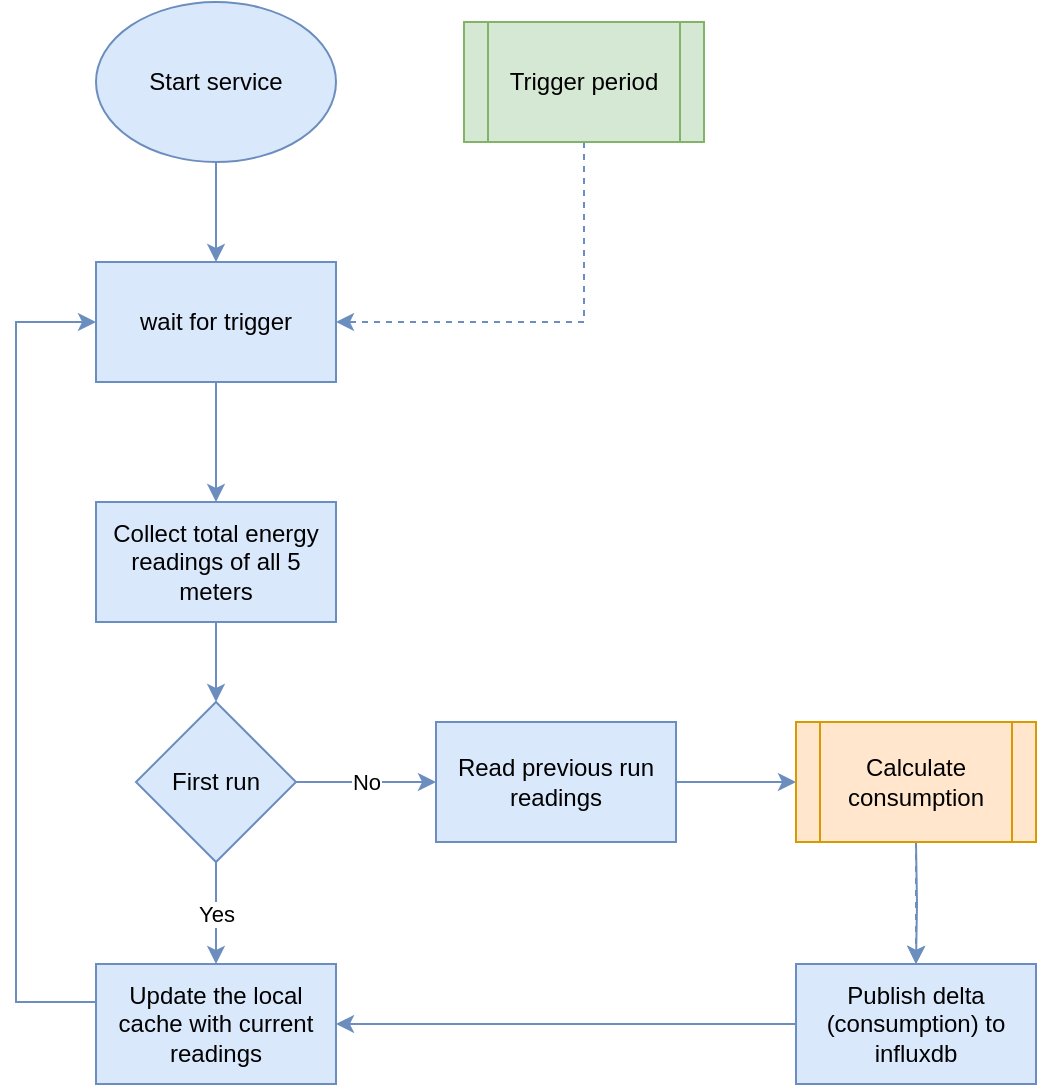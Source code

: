 <mxfile version="14.5.3" type="github"><diagram id="zVyB01YKCpfNJ9keWLHa" name="Page-1"><mxGraphModel dx="946" dy="587" grid="1" gridSize="10" guides="1" tooltips="1" connect="1" arrows="1" fold="1" page="1" pageScale="1" pageWidth="1654" pageHeight="1169" math="0" shadow="0"><root><mxCell id="0"/><mxCell id="1" parent="0"/><mxCell id="hSHyRgKjsHBer7e3YNkG-25" style="edgeStyle=orthogonalEdgeStyle;rounded=0;orthogonalLoop=1;jettySize=auto;html=1;entryX=0.5;entryY=0;entryDx=0;entryDy=0;fillColor=#dae8fc;strokeColor=#6c8ebf;" edge="1" parent="1" source="hSHyRgKjsHBer7e3YNkG-1" target="hSHyRgKjsHBer7e3YNkG-15"><mxGeometry relative="1" as="geometry"/></mxCell><mxCell id="hSHyRgKjsHBer7e3YNkG-1" value="Collect total energy readings of all 5 meters" style="rounded=0;whiteSpace=wrap;html=1;fillColor=#dae8fc;strokeColor=#6c8ebf;" vertex="1" parent="1"><mxGeometry x="110" y="390" width="120" height="60" as="geometry"/></mxCell><mxCell id="hSHyRgKjsHBer7e3YNkG-11" style="edgeStyle=orthogonalEdgeStyle;rounded=0;orthogonalLoop=1;jettySize=auto;html=1;entryX=0.5;entryY=0;entryDx=0;entryDy=0;fillColor=#dae8fc;strokeColor=#6c8ebf;" edge="1" parent="1" source="hSHyRgKjsHBer7e3YNkG-2" target="hSHyRgKjsHBer7e3YNkG-10"><mxGeometry relative="1" as="geometry"/></mxCell><mxCell id="hSHyRgKjsHBer7e3YNkG-2" value="Start service" style="ellipse;whiteSpace=wrap;html=1;fillColor=#dae8fc;strokeColor=#6c8ebf;" vertex="1" parent="1"><mxGeometry x="110" y="140" width="120" height="80" as="geometry"/></mxCell><mxCell id="hSHyRgKjsHBer7e3YNkG-17" style="edgeStyle=orthogonalEdgeStyle;rounded=0;orthogonalLoop=1;jettySize=auto;html=1;entryX=0;entryY=0.5;entryDx=0;entryDy=0;fillColor=#dae8fc;strokeColor=#6c8ebf;" edge="1" parent="1" source="hSHyRgKjsHBer7e3YNkG-9" target="hSHyRgKjsHBer7e3YNkG-10"><mxGeometry relative="1" as="geometry"><Array as="points"><mxPoint x="70" y="640"/><mxPoint x="70" y="300"/></Array></mxGeometry></mxCell><mxCell id="hSHyRgKjsHBer7e3YNkG-9" value="Update the local cache with current readings" style="rounded=0;whiteSpace=wrap;html=1;fillColor=#dae8fc;strokeColor=#6c8ebf;" vertex="1" parent="1"><mxGeometry x="110" y="621" width="120" height="60" as="geometry"/></mxCell><mxCell id="hSHyRgKjsHBer7e3YNkG-27" style="edgeStyle=orthogonalEdgeStyle;rounded=0;orthogonalLoop=1;jettySize=auto;html=1;entryX=0.5;entryY=0;entryDx=0;entryDy=0;fillColor=#dae8fc;strokeColor=#6c8ebf;" edge="1" parent="1" source="hSHyRgKjsHBer7e3YNkG-10" target="hSHyRgKjsHBer7e3YNkG-1"><mxGeometry relative="1" as="geometry"/></mxCell><mxCell id="hSHyRgKjsHBer7e3YNkG-10" value="wait for trigger" style="rounded=0;whiteSpace=wrap;html=1;fillColor=#dae8fc;strokeColor=#6c8ebf;" vertex="1" parent="1"><mxGeometry x="110" y="270" width="120" height="60" as="geometry"/></mxCell><mxCell id="hSHyRgKjsHBer7e3YNkG-23" value="No" style="edgeStyle=orthogonalEdgeStyle;rounded=0;orthogonalLoop=1;jettySize=auto;html=1;entryX=0;entryY=0.5;entryDx=0;entryDy=0;fillColor=#dae8fc;strokeColor=#6c8ebf;" edge="1" parent="1" source="hSHyRgKjsHBer7e3YNkG-15" target="hSHyRgKjsHBer7e3YNkG-18"><mxGeometry relative="1" as="geometry"/></mxCell><mxCell id="hSHyRgKjsHBer7e3YNkG-24" value="Yes" style="edgeStyle=orthogonalEdgeStyle;rounded=0;orthogonalLoop=1;jettySize=auto;html=1;entryX=0.5;entryY=0;entryDx=0;entryDy=0;fillColor=#dae8fc;strokeColor=#6c8ebf;" edge="1" parent="1" source="hSHyRgKjsHBer7e3YNkG-15" target="hSHyRgKjsHBer7e3YNkG-9"><mxGeometry relative="1" as="geometry"/></mxCell><mxCell id="hSHyRgKjsHBer7e3YNkG-15" value="First run" style="rhombus;whiteSpace=wrap;html=1;fillColor=#dae8fc;strokeColor=#6c8ebf;" vertex="1" parent="1"><mxGeometry x="130" y="490" width="80" height="80" as="geometry"/></mxCell><mxCell id="hSHyRgKjsHBer7e3YNkG-21" style="edgeStyle=orthogonalEdgeStyle;rounded=0;orthogonalLoop=1;jettySize=auto;html=1;entryX=0;entryY=0.5;entryDx=0;entryDy=0;fillColor=#dae8fc;strokeColor=#6c8ebf;" edge="1" parent="1" source="hSHyRgKjsHBer7e3YNkG-18" target="hSHyRgKjsHBer7e3YNkG-31"><mxGeometry relative="1" as="geometry"><mxPoint x="460" y="530" as="targetPoint"/></mxGeometry></mxCell><mxCell id="hSHyRgKjsHBer7e3YNkG-18" value="Read previous run readings" style="rounded=0;whiteSpace=wrap;html=1;fillColor=#dae8fc;strokeColor=#6c8ebf;" vertex="1" parent="1"><mxGeometry x="280" y="500" width="120" height="60" as="geometry"/></mxCell><mxCell id="hSHyRgKjsHBer7e3YNkG-22" style="edgeStyle=orthogonalEdgeStyle;rounded=0;orthogonalLoop=1;jettySize=auto;html=1;entryX=0.5;entryY=0;entryDx=0;entryDy=0;fillColor=#dae8fc;strokeColor=#6c8ebf;" edge="1" parent="1" target="hSHyRgKjsHBer7e3YNkG-20"><mxGeometry relative="1" as="geometry"><mxPoint x="520" y="560" as="sourcePoint"/></mxGeometry></mxCell><mxCell id="hSHyRgKjsHBer7e3YNkG-26" style="edgeStyle=orthogonalEdgeStyle;rounded=0;orthogonalLoop=1;jettySize=auto;html=1;entryX=1;entryY=0.5;entryDx=0;entryDy=0;fillColor=#dae8fc;strokeColor=#6c8ebf;" edge="1" parent="1" source="hSHyRgKjsHBer7e3YNkG-20" target="hSHyRgKjsHBer7e3YNkG-9"><mxGeometry relative="1" as="geometry"/></mxCell><mxCell id="hSHyRgKjsHBer7e3YNkG-20" value="Publish delta (consumption) to influxdb" style="rounded=0;whiteSpace=wrap;html=1;fillColor=#dae8fc;strokeColor=#6c8ebf;" vertex="1" parent="1"><mxGeometry x="460" y="621" width="120" height="60" as="geometry"/></mxCell><mxCell id="hSHyRgKjsHBer7e3YNkG-30" style="edgeStyle=orthogonalEdgeStyle;rounded=0;orthogonalLoop=1;jettySize=auto;html=1;entryX=1;entryY=0.5;entryDx=0;entryDy=0;exitX=0.5;exitY=1;exitDx=0;exitDy=0;dashed=1;fillColor=#dae8fc;strokeColor=#6c8ebf;" edge="1" parent="1" source="hSHyRgKjsHBer7e3YNkG-29" target="hSHyRgKjsHBer7e3YNkG-10"><mxGeometry relative="1" as="geometry"/></mxCell><mxCell id="hSHyRgKjsHBer7e3YNkG-29" value="Trigger period" style="shape=process;whiteSpace=wrap;html=1;backgroundOutline=1;fillColor=#d5e8d4;strokeColor=#82b366;" vertex="1" parent="1"><mxGeometry x="294" y="150" width="120" height="60" as="geometry"/></mxCell><mxCell id="hSHyRgKjsHBer7e3YNkG-32" value="" style="edgeStyle=orthogonalEdgeStyle;rounded=0;orthogonalLoop=1;jettySize=auto;html=1;dashed=1;exitX=0.5;exitY=1;exitDx=0;exitDy=0;fillColor=#dae8fc;strokeColor=#6c8ebf;" edge="1" parent="1" source="hSHyRgKjsHBer7e3YNkG-31" target="hSHyRgKjsHBer7e3YNkG-20"><mxGeometry relative="1" as="geometry"/></mxCell><mxCell id="hSHyRgKjsHBer7e3YNkG-31" value="Calculate consumption" style="shape=process;whiteSpace=wrap;html=1;backgroundOutline=1;fillColor=#ffe6cc;strokeColor=#d79b00;" vertex="1" parent="1"><mxGeometry x="460" y="500" width="120" height="60" as="geometry"/></mxCell></root></mxGraphModel></diagram></mxfile>